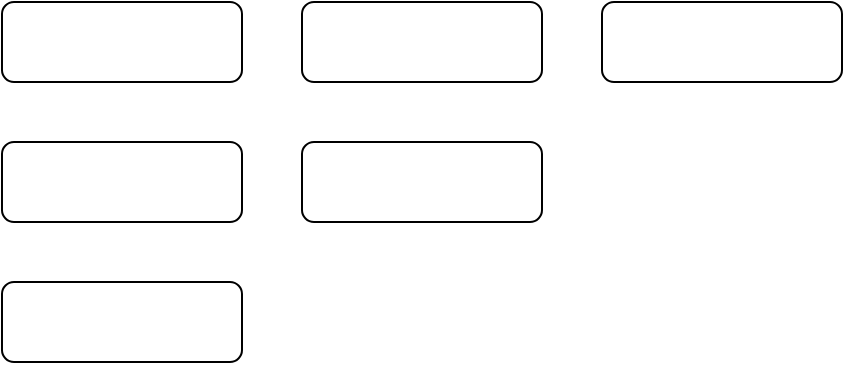 <mxfile version="15.1.1" type="github">
  <diagram id="5Z3_UZVp4QVi8e1y-pDg" name="Page-1">
    <mxGraphModel dx="946" dy="589" grid="1" gridSize="10" guides="1" tooltips="1" connect="1" arrows="1" fold="1" page="1" pageScale="1" pageWidth="850" pageHeight="1100" math="0" shadow="0">
      <root>
        <mxCell id="0" />
        <mxCell id="1" parent="0" />
        <mxCell id="x3R5raQ0qEMSkbGD5_OU-1" value="" style="rounded=1;whiteSpace=wrap;html=1;" vertex="1" parent="1">
          <mxGeometry x="120" y="160" width="120" height="40" as="geometry" />
        </mxCell>
        <mxCell id="x3R5raQ0qEMSkbGD5_OU-2" value="" style="rounded=1;whiteSpace=wrap;html=1;" vertex="1" parent="1">
          <mxGeometry x="120" y="230" width="120" height="40" as="geometry" />
        </mxCell>
        <mxCell id="x3R5raQ0qEMSkbGD5_OU-3" value="" style="rounded=1;whiteSpace=wrap;html=1;" vertex="1" parent="1">
          <mxGeometry x="270" y="160" width="120" height="40" as="geometry" />
        </mxCell>
        <mxCell id="x3R5raQ0qEMSkbGD5_OU-4" value="" style="rounded=1;whiteSpace=wrap;html=1;" vertex="1" parent="1">
          <mxGeometry x="270" y="230" width="120" height="40" as="geometry" />
        </mxCell>
        <mxCell id="x3R5raQ0qEMSkbGD5_OU-5" value="" style="rounded=1;whiteSpace=wrap;html=1;" vertex="1" parent="1">
          <mxGeometry x="420" y="160" width="120" height="40" as="geometry" />
        </mxCell>
        <mxCell id="x3R5raQ0qEMSkbGD5_OU-6" value="" style="rounded=1;whiteSpace=wrap;html=1;" vertex="1" parent="1">
          <mxGeometry x="120" y="300" width="120" height="40" as="geometry" />
        </mxCell>
      </root>
    </mxGraphModel>
  </diagram>
</mxfile>
